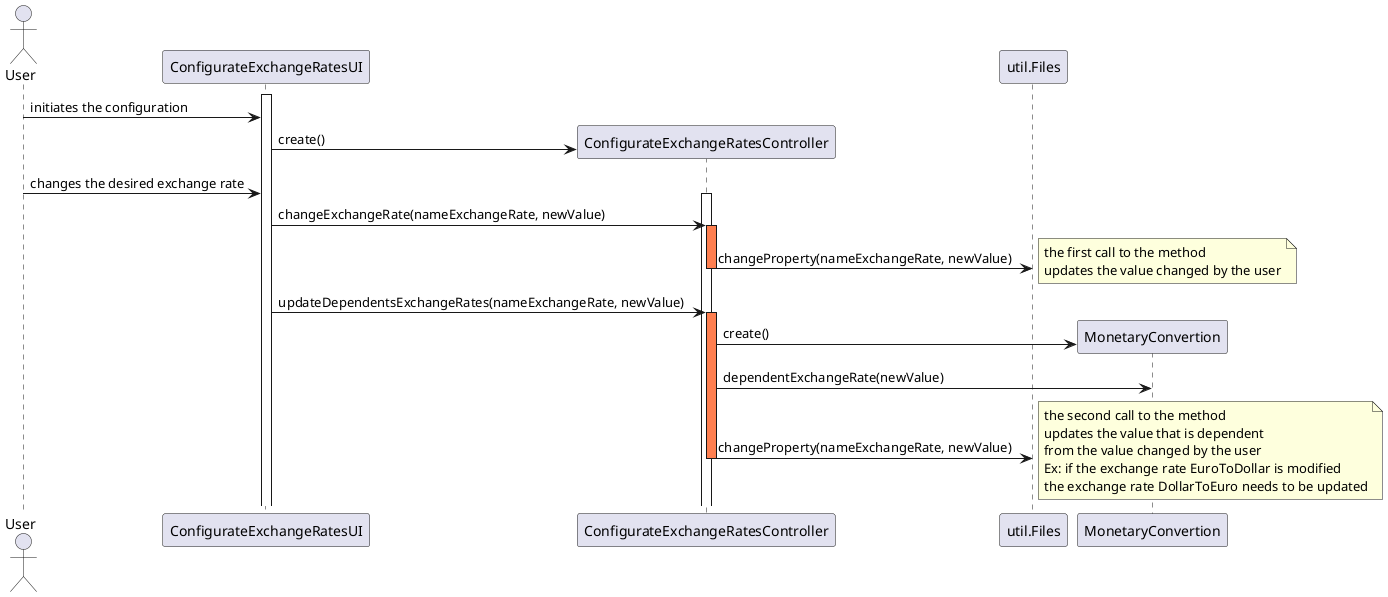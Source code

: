@startuml core02_01_design3.png
    actor User
       
    participant "ConfigurateExchangeRatesUI" as ui
    participant "ConfigurateExchangeRatesController" as ctrl
    participant "util.Files" as file
    participant "MonetaryConvertion" as money

    activate ui
    User -> ui : initiates the configuration 
    create ctrl
    ui -> ctrl : create()
    User -> ui : changes the desired exchange rate
    
    activate ctrl
    ui -> ctrl : changeExchangeRate(nameExchangeRate, newValue)
    activate ctrl #Coral
    ctrl -> file : changeProperty(nameExchangeRate, newValue)
deactivate ctrl 
    note right
            the first call to the method 
            updates the value changed by the user
    end note
    ui -> ctrl : updateDependentsExchangeRates(nameExchangeRate, newValue)
    activate ctrl #Coral
    create money
    ctrl -> money : create()
    ctrl -> money : dependentExchangeRate(newValue)

    ctrl -> file : changeProperty(nameExchangeRate, newValue)
    note right 
            the second call to the method 
            updates the value that is dependent 
            from the value changed by the user
            Ex: if the exchange rate EuroToDollar is modified
            the exchange rate DollarToEuro needs to be updated
    end note
    deactivate ctrl 
@enduml